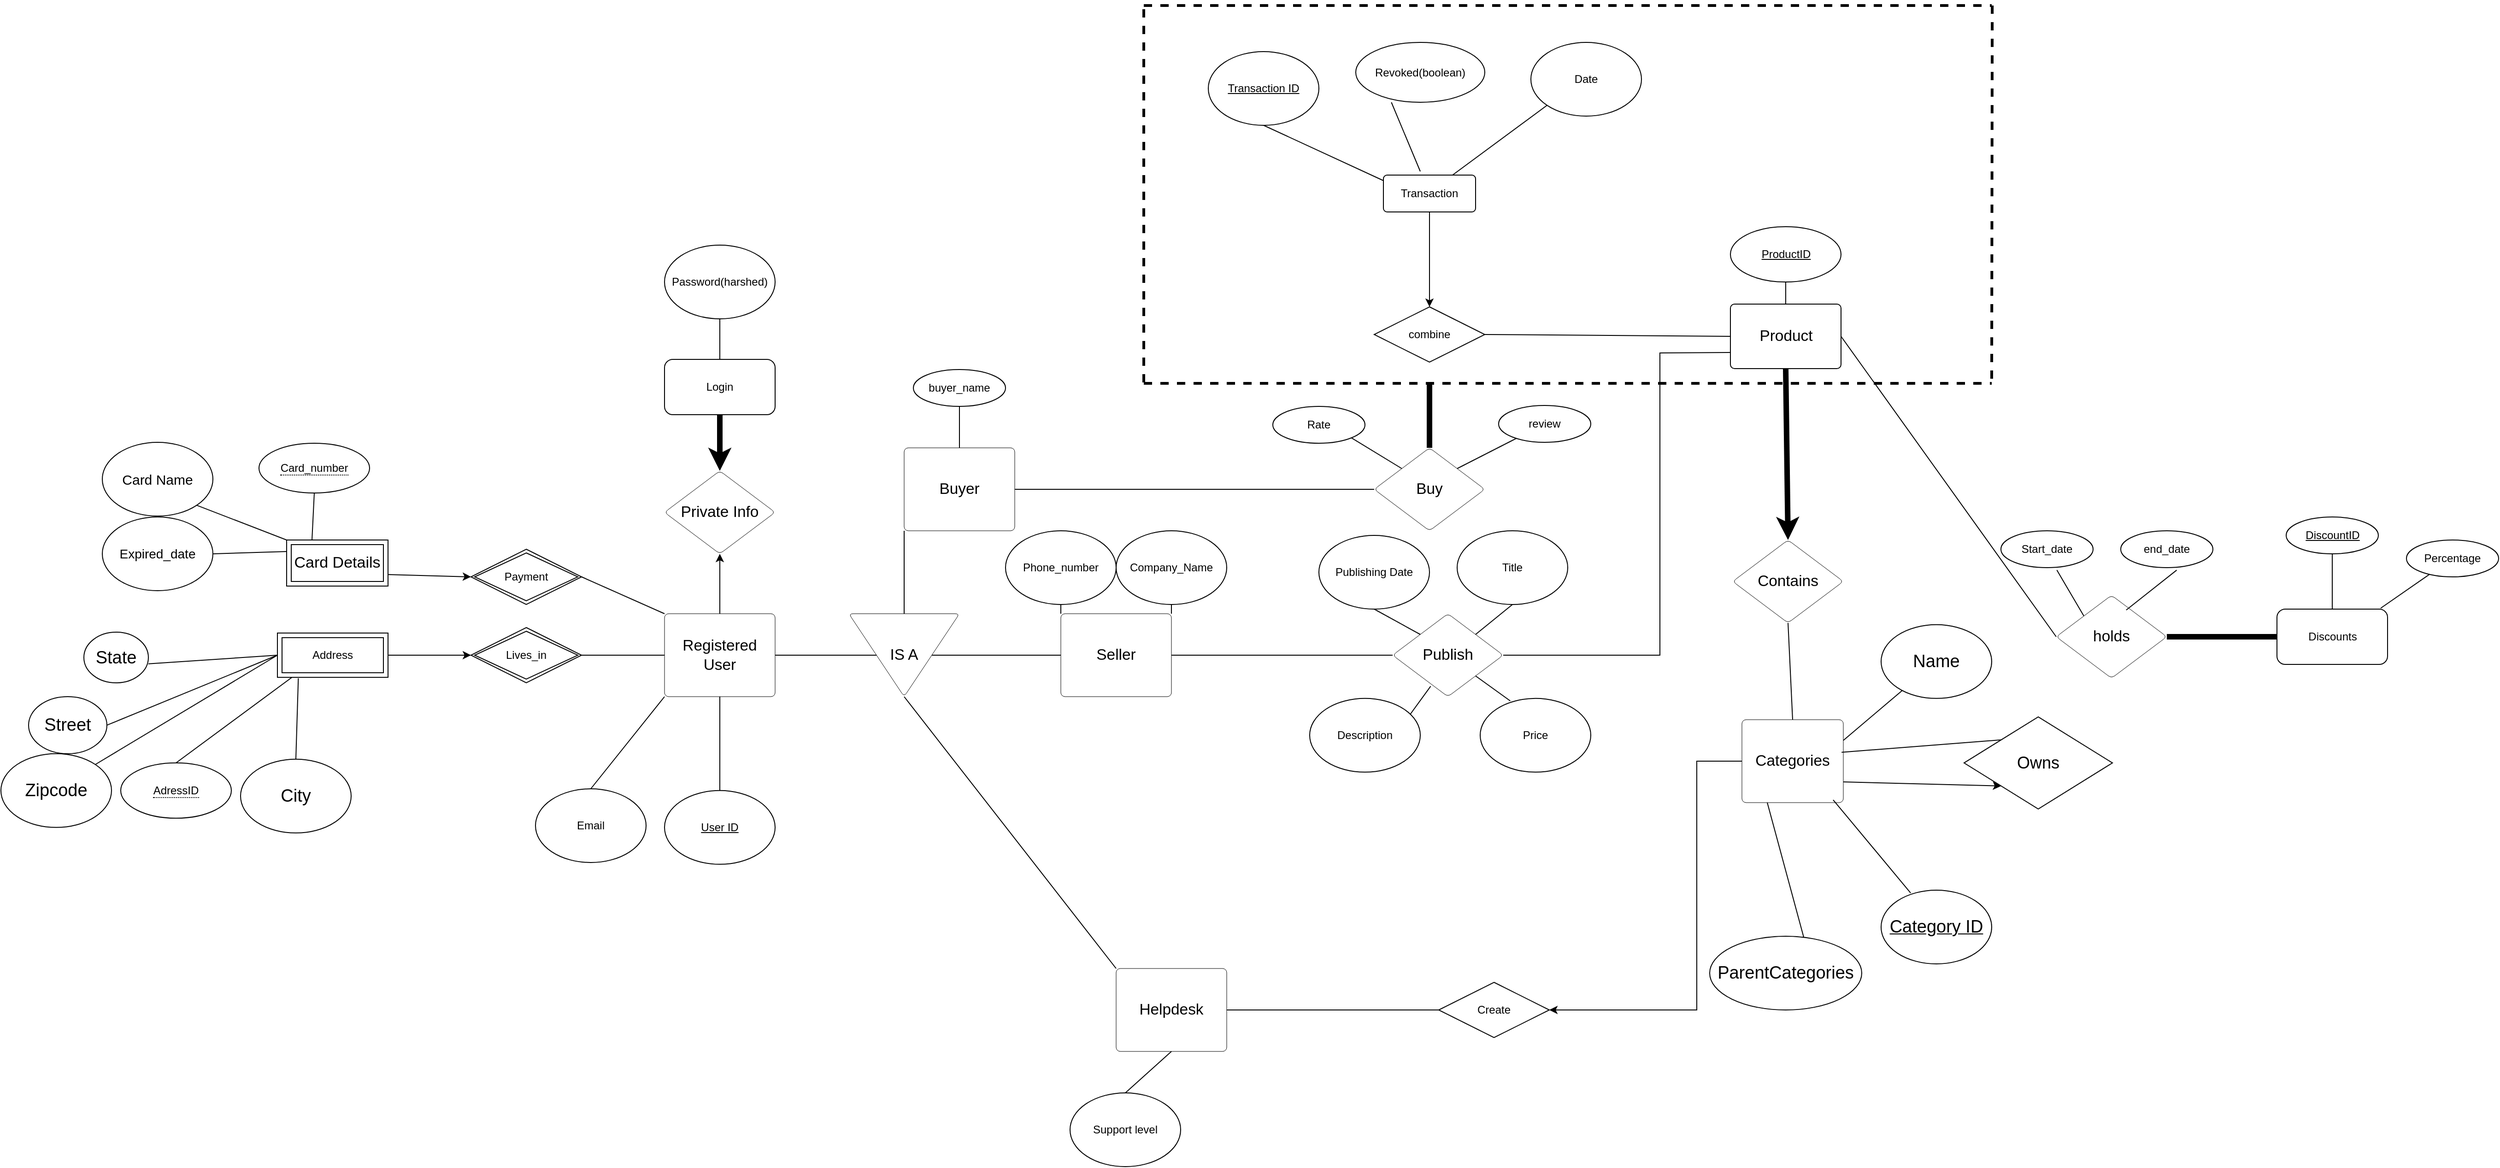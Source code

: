 <mxfile version="26.1.0">
  <diagram id="R2lEEEUBdFMjLlhIrx00" name="Page-1">
    <mxGraphModel dx="2560" dy="2135" grid="1" gridSize="10" guides="1" tooltips="1" connect="1" arrows="1" fold="1" page="1" pageScale="1" pageWidth="850" pageHeight="1100" math="0" shadow="0" extFonts="Permanent Marker^https://fonts.googleapis.com/css?family=Permanent+Marker">
      <root>
        <mxCell id="0" />
        <mxCell id="1" parent="0" />
        <mxCell id="E6jkqPbQKa4cJhccXn8V-61" value="Registered User" style="html=1;overflow=block;blockSpacing=1;whiteSpace=wrap;fontSize=16.7;spacing=9;rounded=1;absoluteArcSize=1;arcSize=9;strokeWidth=NaN;lucidId=gRqY9Qkse681;labelBackgroundColor=none;" parent="1" vertex="1">
          <mxGeometry x="320" y="270" width="120" height="90" as="geometry" />
        </mxCell>
        <mxCell id="E6jkqPbQKa4cJhccXn8V-63" value="Private Info" style="html=1;overflow=block;blockSpacing=1;whiteSpace=wrap;rhombus;fontSize=16.7;spacing=9;rounded=1;absoluteArcSize=1;arcSize=9;strokeWidth=NaN;lucidId=yRqYLSJQ5PU0;labelBackgroundColor=none;" parent="1" vertex="1">
          <mxGeometry x="320" y="115" width="120" height="90" as="geometry" />
        </mxCell>
        <mxCell id="E6jkqPbQKa4cJhccXn8V-87" value="IS A" style="html=1;overflow=block;blockSpacing=1;whiteSpace=wrap;triangle;direction=south;anchorPointDirection=0;fontSize=16.7;spacing=9;rounded=1;absoluteArcSize=1;arcSize=9;strokeWidth=NaN;lucidId=aYqYB_8z1lbE;labelBackgroundColor=none;" parent="1" vertex="1">
          <mxGeometry x="520" y="270" width="120" height="90" as="geometry" />
        </mxCell>
        <mxCell id="E6jkqPbQKa4cJhccXn8V-89" value="Helpdesk" style="html=1;overflow=block;blockSpacing=1;whiteSpace=wrap;fontSize=16.7;spacing=9;rounded=1;absoluteArcSize=1;arcSize=9;strokeWidth=NaN;lucidId=lYqY2L1.5rSc;labelBackgroundColor=none;" parent="1" vertex="1">
          <mxGeometry x="810" y="655" width="120" height="90" as="geometry" />
        </mxCell>
        <mxCell id="E6jkqPbQKa4cJhccXn8V-91" value="Seller" style="html=1;overflow=block;blockSpacing=1;whiteSpace=wrap;fontSize=16.7;spacing=9;rounded=1;absoluteArcSize=1;arcSize=9;strokeWidth=NaN;lucidId=nYqYoQrnCQ-k;labelBackgroundColor=none;" parent="1" vertex="1">
          <mxGeometry x="750" y="270" width="120" height="90" as="geometry" />
        </mxCell>
        <mxCell id="E6jkqPbQKa4cJhccXn8V-93" value="Buyer" style="html=1;overflow=block;blockSpacing=1;whiteSpace=wrap;fontSize=16.7;spacing=9;rounded=1;absoluteArcSize=1;arcSize=9;strokeWidth=NaN;lucidId=oYqY3jGOQ7Ny;labelBackgroundColor=none;" parent="1" vertex="1">
          <mxGeometry x="580" y="90" width="120" height="90" as="geometry" />
        </mxCell>
        <mxCell id="E6jkqPbQKa4cJhccXn8V-101" value="Buy" style="html=1;overflow=block;blockSpacing=1;whiteSpace=wrap;rhombus;fontSize=16.7;spacing=9;rounded=1;absoluteArcSize=1;arcSize=9;strokeWidth=NaN;lucidId=QZqYzLfZw0-F;labelBackgroundColor=none;" parent="1" vertex="1">
          <mxGeometry x="1090" y="90" width="120" height="90" as="geometry" />
        </mxCell>
        <mxCell id="E6jkqPbQKa4cJhccXn8V-107" value="Publish" style="html=1;overflow=block;blockSpacing=1;whiteSpace=wrap;rhombus;fontSize=16.7;spacing=9;rounded=1;absoluteArcSize=1;arcSize=9;strokeWidth=NaN;lucidId=A0qYmbD64PyA;labelBackgroundColor=none;" parent="1" vertex="1">
          <mxGeometry x="1110" y="270" width="120" height="90" as="geometry" />
        </mxCell>
        <mxCell id="E6jkqPbQKa4cJhccXn8V-109" value="Product" style="html=1;overflow=block;blockSpacing=1;whiteSpace=wrap;fontSize=16.7;spacing=9;rounded=1;absoluteArcSize=1;arcSize=9;strokeWidth=1;lucidId=Y0qYCAMnRt-L;labelBackgroundColor=none;perimeterSpacing=0;" parent="1" vertex="1">
          <mxGeometry x="1476.5" y="-66" width="120" height="70" as="geometry" />
        </mxCell>
        <mxCell id="E6jkqPbQKa4cJhccXn8V-113" value="Contains" style="html=1;overflow=block;blockSpacing=1;whiteSpace=wrap;rhombus;fontSize=16.7;spacing=9;rounded=1;absoluteArcSize=1;arcSize=9;strokeWidth=NaN;lucidId=c1qYdQpgnGai;labelBackgroundColor=none;" parent="1" vertex="1">
          <mxGeometry x="1479" y="190" width="120" height="90" as="geometry" />
        </mxCell>
        <mxCell id="E6jkqPbQKa4cJhccXn8V-116" value="Categories" style="html=1;overflow=block;blockSpacing=1;whiteSpace=wrap;fontSize=16.7;spacing=9;rounded=1;absoluteArcSize=1;arcSize=9;strokeWidth=NaN;lucidId=v1qYH23R-nWq;labelBackgroundColor=none;" parent="1" vertex="1">
          <mxGeometry x="1489" y="385" width="110" height="90" as="geometry" />
        </mxCell>
        <mxCell id="E6jkqPbQKa4cJhccXn8V-121" value="" style="endArrow=none;html=1;rounded=0;entryX=0;entryY=0.5;entryDx=0;entryDy=0;exitX=1;exitY=0.5;exitDx=0;exitDy=0;" parent="1" source="ufD24Q3Ym-mxzVTbUHHh-31" target="E6jkqPbQKa4cJhccXn8V-109" edge="1">
          <mxGeometry width="50" height="50" relative="1" as="geometry">
            <mxPoint x="1460" y="390" as="sourcePoint" />
            <mxPoint x="1510" y="340" as="targetPoint" />
          </mxGeometry>
        </mxCell>
        <mxCell id="E6jkqPbQKa4cJhccXn8V-122" value="Discounts" style="rounded=1;whiteSpace=wrap;html=1;strokeWidth=1;" parent="1" vertex="1">
          <mxGeometry x="2069.5" y="265" width="120" height="60" as="geometry" />
        </mxCell>
        <mxCell id="E6jkqPbQKa4cJhccXn8V-127" value="State" style="ellipse;whiteSpace=wrap;html=1;fontSize=19;" parent="1" vertex="1">
          <mxGeometry x="-310" y="290" width="70" height="55" as="geometry" />
        </mxCell>
        <mxCell id="E6jkqPbQKa4cJhccXn8V-129" value="Street" style="ellipse;whiteSpace=wrap;html=1;fontSize=19;" parent="1" vertex="1">
          <mxGeometry x="-370" y="360" width="85" height="61.91" as="geometry" />
        </mxCell>
        <mxCell id="E6jkqPbQKa4cJhccXn8V-130" value="Zipcode" style="ellipse;whiteSpace=wrap;html=1;fontSize=19;" parent="1" vertex="1">
          <mxGeometry x="-400" y="421.91" width="120" height="80" as="geometry" />
        </mxCell>
        <mxCell id="E6jkqPbQKa4cJhccXn8V-131" value="City" style="ellipse;whiteSpace=wrap;html=1;fontSize=19;" parent="1" vertex="1">
          <mxGeometry x="-140" y="427.91" width="120" height="80" as="geometry" />
        </mxCell>
        <mxCell id="E6jkqPbQKa4cJhccXn8V-138" value="" style="endArrow=none;html=1;rounded=0;entryX=0.5;entryY=1;entryDx=0;entryDy=0;exitX=0.5;exitY=1;exitDx=0;exitDy=0;" parent="1" source="E6jkqPbQKa4cJhccXn8V-202" target="E6jkqPbQKa4cJhccXn8V-61" edge="1">
          <mxGeometry width="50" height="50" relative="1" as="geometry">
            <mxPoint x="225" y="-105" as="sourcePoint" />
            <mxPoint x="230" y="-40" as="targetPoint" />
          </mxGeometry>
        </mxCell>
        <mxCell id="E6jkqPbQKa4cJhccXn8V-150" value="Name" style="ellipse;whiteSpace=wrap;html=1;fontSize=19;" parent="1" vertex="1">
          <mxGeometry x="1640" y="281.91" width="120" height="80" as="geometry" />
        </mxCell>
        <mxCell id="E6jkqPbQKa4cJhccXn8V-151" value="Category ID" style="ellipse;whiteSpace=wrap;html=1;fontSize=19;fontStyle=4" parent="1" vertex="1">
          <mxGeometry x="1640" y="570" width="120" height="80" as="geometry" />
        </mxCell>
        <mxCell id="E6jkqPbQKa4cJhccXn8V-153" value="" style="endArrow=none;html=1;rounded=0;exitX=1;exitY=0.25;exitDx=0;exitDy=0;" parent="1" source="E6jkqPbQKa4cJhccXn8V-116" target="E6jkqPbQKa4cJhccXn8V-150" edge="1">
          <mxGeometry width="50" height="50" relative="1" as="geometry">
            <mxPoint x="1719" y="340" as="sourcePoint" />
            <mxPoint x="1829" y="190" as="targetPoint" />
          </mxGeometry>
        </mxCell>
        <mxCell id="E6jkqPbQKa4cJhccXn8V-154" value="" style="endArrow=none;html=1;rounded=0;exitX=0.267;exitY=0.038;exitDx=0;exitDy=0;exitPerimeter=0;entryX=0.9;entryY=0.967;entryDx=0;entryDy=0;entryPerimeter=0;" parent="1" source="E6jkqPbQKa4cJhccXn8V-151" target="E6jkqPbQKa4cJhccXn8V-116" edge="1">
          <mxGeometry width="50" height="50" relative="1" as="geometry">
            <mxPoint x="1679" y="330" as="sourcePoint" />
            <mxPoint x="1579" y="510" as="targetPoint" />
          </mxGeometry>
        </mxCell>
        <mxCell id="E6jkqPbQKa4cJhccXn8V-159" value="" style="endArrow=none;html=1;rounded=0;entryX=0;entryY=0.5;entryDx=0;entryDy=0;exitX=1;exitY=0.625;exitDx=0;exitDy=0;exitPerimeter=0;" parent="1" source="E6jkqPbQKa4cJhccXn8V-127" target="MPdftPxLdbwKFS1tzOI9-7" edge="1">
          <mxGeometry width="50" height="50" relative="1" as="geometry">
            <mxPoint x="-419" y="331.91" as="sourcePoint" />
            <mxPoint x="-404" y="426.91" as="targetPoint" />
          </mxGeometry>
        </mxCell>
        <mxCell id="E6jkqPbQKa4cJhccXn8V-163" value="" style="endArrow=none;html=1;rounded=0;exitX=1;exitY=0.5;exitDx=0;exitDy=0;entryX=0;entryY=0.5;entryDx=0;entryDy=0;" parent="1" source="E6jkqPbQKa4cJhccXn8V-129" target="MPdftPxLdbwKFS1tzOI9-7" edge="1">
          <mxGeometry width="50" height="50" relative="1" as="geometry">
            <mxPoint x="-349" y="391.91" as="sourcePoint" />
            <mxPoint x="-404" y="426.91" as="targetPoint" />
          </mxGeometry>
        </mxCell>
        <mxCell id="E6jkqPbQKa4cJhccXn8V-164" value="" style="endArrow=none;html=1;rounded=0;exitX=1;exitY=0;exitDx=0;exitDy=0;entryX=0;entryY=0.5;entryDx=0;entryDy=0;" parent="1" source="E6jkqPbQKa4cJhccXn8V-130" target="MPdftPxLdbwKFS1tzOI9-7" edge="1">
          <mxGeometry width="50" height="50" relative="1" as="geometry">
            <mxPoint x="-349" y="391.91" as="sourcePoint" />
            <mxPoint x="-404" y="426.91" as="targetPoint" />
          </mxGeometry>
        </mxCell>
        <mxCell id="E6jkqPbQKa4cJhccXn8V-166" value="" style="endArrow=none;html=1;rounded=0;entryX=0.189;entryY=1.021;entryDx=0;entryDy=0;entryPerimeter=0;exitX=0.5;exitY=0;exitDx=0;exitDy=0;" parent="1" target="MPdftPxLdbwKFS1tzOI9-7" edge="1" source="E6jkqPbQKa4cJhccXn8V-131">
          <mxGeometry width="50" height="50" relative="1" as="geometry">
            <mxPoint x="-319" y="511.91" as="sourcePoint" />
            <mxPoint x="-374" y="471.91" as="targetPoint" />
          </mxGeometry>
        </mxCell>
        <mxCell id="E6jkqPbQKa4cJhccXn8V-167" value="" style="endArrow=classic;html=1;rounded=0;exitX=1;exitY=0.5;exitDx=0;exitDy=0;entryX=0;entryY=0.5;entryDx=0;entryDy=0;" parent="1" target="MPdftPxLdbwKFS1tzOI9-8" edge="1" source="MPdftPxLdbwKFS1tzOI9-7">
          <mxGeometry width="50" height="50" relative="1" as="geometry">
            <mxPoint x="-284" y="426.91" as="sourcePoint" />
            <mxPoint x="-80" y="370" as="targetPoint" />
          </mxGeometry>
        </mxCell>
        <mxCell id="E6jkqPbQKa4cJhccXn8V-172" value="" style="endArrow=none;html=1;rounded=0;exitX=1;exitY=0;exitDx=0;exitDy=0;entryX=0.5;entryY=1;entryDx=0;entryDy=0;" parent="1" source="E6jkqPbQKa4cJhccXn8V-91" target="MNYTpJaUItNLmbcA-Nkp-13" edge="1">
          <mxGeometry width="50" height="50" relative="1" as="geometry">
            <mxPoint x="900" y="380" as="sourcePoint" />
            <mxPoint x="860" y="320" as="targetPoint" />
          </mxGeometry>
        </mxCell>
        <mxCell id="E6jkqPbQKa4cJhccXn8V-176" value="" style="endArrow=none;html=1;rounded=0;exitX=1;exitY=0.5;exitDx=0;exitDy=0;" parent="1" source="E6jkqPbQKa4cJhccXn8V-93" target="E6jkqPbQKa4cJhccXn8V-101" edge="1">
          <mxGeometry width="50" height="50" relative="1" as="geometry">
            <mxPoint x="860" as="sourcePoint" />
            <mxPoint x="1070" y="210" as="targetPoint" />
          </mxGeometry>
        </mxCell>
        <mxCell id="E6jkqPbQKa4cJhccXn8V-180" value="" style="endArrow=none;html=1;rounded=0;entryX=0;entryY=1;entryDx=0;entryDy=0;exitX=0.75;exitY=0;exitDx=0;exitDy=0;" parent="1" source="ufD24Q3Ym-mxzVTbUHHh-29" target="E6jkqPbQKa4cJhccXn8V-181" edge="1">
          <mxGeometry width="50" height="50" relative="1" as="geometry">
            <mxPoint x="1280" y="-230" as="sourcePoint" />
            <mxPoint x="1250" y="-250" as="targetPoint" />
          </mxGeometry>
        </mxCell>
        <mxCell id="E6jkqPbQKa4cJhccXn8V-181" value="Date" style="ellipse;whiteSpace=wrap;html=1;" parent="1" vertex="1">
          <mxGeometry x="1260" y="-350" width="120" height="80" as="geometry" />
        </mxCell>
        <mxCell id="E6jkqPbQKa4cJhccXn8V-182" value="&lt;u&gt;Transaction ID&lt;/u&gt;" style="ellipse;whiteSpace=wrap;html=1;" parent="1" vertex="1">
          <mxGeometry x="910" y="-340" width="120" height="80" as="geometry" />
        </mxCell>
        <mxCell id="E6jkqPbQKa4cJhccXn8V-183" value="" style="endArrow=none;html=1;rounded=0;entryX=0;entryY=0.15;entryDx=0;entryDy=0;exitX=0.5;exitY=1;exitDx=0;exitDy=0;entryPerimeter=0;" parent="1" source="E6jkqPbQKa4cJhccXn8V-182" target="ufD24Q3Ym-mxzVTbUHHh-29" edge="1">
          <mxGeometry width="50" height="50" relative="1" as="geometry">
            <mxPoint x="1060" y="-190" as="sourcePoint" />
            <mxPoint x="1110" y="-240" as="targetPoint" />
          </mxGeometry>
        </mxCell>
        <mxCell id="E6jkqPbQKa4cJhccXn8V-189" value="Publishing Date" style="ellipse;whiteSpace=wrap;html=1;" parent="1" vertex="1">
          <mxGeometry x="1030" y="185" width="120" height="80" as="geometry" />
        </mxCell>
        <mxCell id="E6jkqPbQKa4cJhccXn8V-190" value="" style="endArrow=none;html=1;rounded=0;entryX=0;entryY=0;entryDx=0;entryDy=0;exitX=0.5;exitY=1;exitDx=0;exitDy=0;" parent="1" source="E6jkqPbQKa4cJhccXn8V-189" target="E6jkqPbQKa4cJhccXn8V-107" edge="1">
          <mxGeometry width="50" height="50" relative="1" as="geometry">
            <mxPoint x="1210" y="760" as="sourcePoint" />
            <mxPoint x="1260" y="710" as="targetPoint" />
          </mxGeometry>
        </mxCell>
        <mxCell id="E6jkqPbQKa4cJhccXn8V-191" value="Support level" style="ellipse;whiteSpace=wrap;html=1;" parent="1" vertex="1">
          <mxGeometry x="760" y="790" width="120" height="80" as="geometry" />
        </mxCell>
        <mxCell id="E6jkqPbQKa4cJhccXn8V-192" value="" style="endArrow=none;html=1;rounded=0;exitX=0.5;exitY=0;exitDx=0;exitDy=0;entryX=0.5;entryY=1;entryDx=0;entryDy=0;" parent="1" source="E6jkqPbQKa4cJhccXn8V-191" target="E6jkqPbQKa4cJhccXn8V-89" edge="1">
          <mxGeometry width="50" height="50" relative="1" as="geometry">
            <mxPoint x="660" y="830" as="sourcePoint" />
            <mxPoint x="710" y="780" as="targetPoint" />
          </mxGeometry>
        </mxCell>
        <mxCell id="E6jkqPbQKa4cJhccXn8V-199" value="Password(harshed)" style="ellipse;whiteSpace=wrap;html=1;" parent="1" vertex="1">
          <mxGeometry x="320" y="-130" width="120" height="80" as="geometry" />
        </mxCell>
        <mxCell id="E6jkqPbQKa4cJhccXn8V-202" value="User ID" style="ellipse;whiteSpace=wrap;html=1;fontStyle=4" parent="1" vertex="1">
          <mxGeometry x="320" y="461.91" width="120" height="80" as="geometry" />
        </mxCell>
        <mxCell id="E6jkqPbQKa4cJhccXn8V-211" value="Card Name" style="ellipse;whiteSpace=wrap;html=1;fontSize=15;" parent="1" vertex="1">
          <mxGeometry x="-290" y="84" width="120" height="80" as="geometry" />
        </mxCell>
        <mxCell id="TwQsWTmfTukqnIESNivL-15" value="Email" style="ellipse;whiteSpace=wrap;html=1;" parent="1" vertex="1">
          <mxGeometry x="180" y="460" width="120" height="80" as="geometry" />
        </mxCell>
        <mxCell id="E6jkqPbQKa4cJhccXn8V-213" value="Expired_date" style="ellipse;whiteSpace=wrap;html=1;fontSize=14;" parent="1" vertex="1">
          <mxGeometry x="-290" y="165" width="120" height="80" as="geometry" />
        </mxCell>
        <mxCell id="E6jkqPbQKa4cJhccXn8V-214" value="" style="endArrow=none;html=1;rounded=0;entryX=0;entryY=0.25;entryDx=0;entryDy=0;exitX=1;exitY=0.5;exitDx=0;exitDy=0;" parent="1" source="E6jkqPbQKa4cJhccXn8V-213" target="MPdftPxLdbwKFS1tzOI9-9" edge="1">
          <mxGeometry width="50" height="50" relative="1" as="geometry">
            <mxPoint x="-440" y="-6" as="sourcePoint" />
            <mxPoint x="-360" y="44" as="targetPoint" />
          </mxGeometry>
        </mxCell>
        <mxCell id="E6jkqPbQKa4cJhccXn8V-215" value="" style="endArrow=none;html=1;rounded=0;exitX=1;exitY=1;exitDx=0;exitDy=0;entryX=0;entryY=0;entryDx=0;entryDy=0;" parent="1" source="E6jkqPbQKa4cJhccXn8V-211" edge="1" target="MPdftPxLdbwKFS1tzOI9-9">
          <mxGeometry width="50" height="50" relative="1" as="geometry">
            <mxPoint x="-490" y="-96" as="sourcePoint" />
            <mxPoint x="-350" y="30" as="targetPoint" />
          </mxGeometry>
        </mxCell>
        <mxCell id="E6jkqPbQKa4cJhccXn8V-216" value="" style="endArrow=none;html=1;rounded=0;entryX=0.5;entryY=1;entryDx=0;entryDy=0;exitX=0.25;exitY=0;exitDx=0;exitDy=0;" parent="1" target="MPdftPxLdbwKFS1tzOI9-17" edge="1" source="MPdftPxLdbwKFS1tzOI9-9">
          <mxGeometry width="50" height="50" relative="1" as="geometry">
            <mxPoint x="-300" y="30" as="sourcePoint" />
            <mxPoint x="-330" y="-56" as="targetPoint" />
          </mxGeometry>
        </mxCell>
        <mxCell id="E6jkqPbQKa4cJhccXn8V-218" value="" style="endArrow=classic;html=1;rounded=0;exitX=1;exitY=0.75;exitDx=0;exitDy=0;entryX=0;entryY=0.5;entryDx=0;entryDy=0;" parent="1" target="MPdftPxLdbwKFS1tzOI9-10" edge="1" source="MPdftPxLdbwKFS1tzOI9-9">
          <mxGeometry width="50" height="50" relative="1" as="geometry">
            <mxPoint x="-240" y="74" as="sourcePoint" />
            <mxPoint x="-100" y="155" as="targetPoint" />
          </mxGeometry>
        </mxCell>
        <mxCell id="E6jkqPbQKa4cJhccXn8V-220" value="" style="endArrow=none;html=1;rounded=0;entryX=0;entryY=1;entryDx=0;entryDy=0;exitX=0.5;exitY=0;exitDx=0;exitDy=0;" parent="1" source="TwQsWTmfTukqnIESNivL-15" target="E6jkqPbQKa4cJhccXn8V-61" edge="1">
          <mxGeometry width="50" height="50" relative="1" as="geometry">
            <mxPoint x="110" y="430" as="sourcePoint" />
            <mxPoint x="160" y="380" as="targetPoint" />
          </mxGeometry>
        </mxCell>
        <mxCell id="MPdftPxLdbwKFS1tzOI9-2" value="" style="endArrow=none;html=1;rounded=0;entryX=0;entryY=0;entryDx=0;entryDy=0;exitX=1;exitY=0.5;exitDx=0;exitDy=0;" parent="1" source="MPdftPxLdbwKFS1tzOI9-10" target="E6jkqPbQKa4cJhccXn8V-61" edge="1">
          <mxGeometry width="50" height="50" relative="1" as="geometry">
            <mxPoint x="12.808" y="175.394" as="sourcePoint" />
            <mxPoint x="30" y="234" as="targetPoint" />
          </mxGeometry>
        </mxCell>
        <mxCell id="MPdftPxLdbwKFS1tzOI9-3" value="" style="endArrow=none;html=1;rounded=0;exitX=1;exitY=0.5;exitDx=0;exitDy=0;entryX=0;entryY=0.5;entryDx=0;entryDy=0;" parent="1" source="MPdftPxLdbwKFS1tzOI9-8" edge="1" target="E6jkqPbQKa4cJhccXn8V-61">
          <mxGeometry width="50" height="50" relative="1" as="geometry">
            <mxPoint x="40" y="370" as="sourcePoint" />
            <mxPoint x="160" y="320" as="targetPoint" />
          </mxGeometry>
        </mxCell>
        <mxCell id="MPdftPxLdbwKFS1tzOI9-5" value="" style="endArrow=none;html=1;rounded=0;entryX=0.15;entryY=0.965;entryDx=0;entryDy=0;entryPerimeter=0;exitX=0.5;exitY=0;exitDx=0;exitDy=0;" parent="1" target="MPdftPxLdbwKFS1tzOI9-7" edge="1" source="MPdftPxLdbwKFS1tzOI9-6">
          <mxGeometry width="50" height="50" relative="1" as="geometry">
            <mxPoint x="-407.936" y="620.006" as="sourcePoint" />
            <mxPoint x="-404" y="471.91" as="targetPoint" />
          </mxGeometry>
        </mxCell>
        <mxCell id="MPdftPxLdbwKFS1tzOI9-6" value="&lt;span style=&quot;border-bottom: 1px dotted&quot;&gt;AdressID&lt;/span&gt;" style="ellipse;whiteSpace=wrap;html=1;align=center;" parent="1" vertex="1">
          <mxGeometry x="-270" y="431.91" width="120" height="60" as="geometry" />
        </mxCell>
        <mxCell id="MPdftPxLdbwKFS1tzOI9-7" value="Address" style="shape=ext;margin=3;double=1;whiteSpace=wrap;html=1;align=center;" parent="1" vertex="1">
          <mxGeometry x="-100" y="290.96" width="120" height="48.09" as="geometry" />
        </mxCell>
        <mxCell id="MPdftPxLdbwKFS1tzOI9-8" value="Lives_in" style="shape=rhombus;double=1;perimeter=rhombusPerimeter;whiteSpace=wrap;html=1;align=center;" parent="1" vertex="1">
          <mxGeometry x="110" y="285" width="120" height="60" as="geometry" />
        </mxCell>
        <mxCell id="MPdftPxLdbwKFS1tzOI9-9" value="&lt;span style=&quot;font-size: 17px;&quot;&gt;Card Details&lt;/span&gt;" style="shape=ext;margin=3;double=1;whiteSpace=wrap;html=1;align=center;" parent="1" vertex="1">
          <mxGeometry x="-90" y="190" width="110" height="50" as="geometry" />
        </mxCell>
        <mxCell id="MPdftPxLdbwKFS1tzOI9-10" value="Payment" style="shape=rhombus;double=1;perimeter=rhombusPerimeter;whiteSpace=wrap;html=1;align=center;" parent="1" vertex="1">
          <mxGeometry x="110" y="200.0" width="120" height="60" as="geometry" />
        </mxCell>
        <mxCell id="MPdftPxLdbwKFS1tzOI9-12" value="" style="endArrow=classic;html=1;rounded=0;exitX=0.5;exitY=0;exitDx=0;exitDy=0;entryX=0.5;entryY=1;entryDx=0;entryDy=0;" parent="1" source="E6jkqPbQKa4cJhccXn8V-61" target="E6jkqPbQKa4cJhccXn8V-63" edge="1">
          <mxGeometry width="50" height="50" relative="1" as="geometry">
            <mxPoint x="-80" y="16" as="sourcePoint" />
            <mxPoint x="70" y="102" as="targetPoint" />
          </mxGeometry>
        </mxCell>
        <mxCell id="MPdftPxLdbwKFS1tzOI9-16" value="" style="endArrow=none;html=1;rounded=0;exitX=0.5;exitY=1;exitDx=0;exitDy=0;entryX=0.5;entryY=0;entryDx=0;entryDy=0;" parent="1" source="E6jkqPbQKa4cJhccXn8V-199" target="MPdftPxLdbwKFS1tzOI9-22" edge="1">
          <mxGeometry width="50" height="50" relative="1" as="geometry">
            <mxPoint x="220" y="-130" as="sourcePoint" />
            <mxPoint x="330" y="-170" as="targetPoint" />
          </mxGeometry>
        </mxCell>
        <mxCell id="MPdftPxLdbwKFS1tzOI9-17" value="&lt;span style=&quot;border-bottom: 1px dotted&quot;&gt;Card_number&lt;/span&gt;" style="ellipse;whiteSpace=wrap;html=1;align=center;" parent="1" vertex="1">
          <mxGeometry x="-120" y="85" width="120" height="54" as="geometry" />
        </mxCell>
        <mxCell id="MPdftPxLdbwKFS1tzOI9-19" value="" style="endArrow=none;html=1;rounded=0;exitX=0;exitY=1;exitDx=0;exitDy=0;" parent="1" source="E6jkqPbQKa4cJhccXn8V-93" target="E6jkqPbQKa4cJhccXn8V-87" edge="1">
          <mxGeometry width="50" height="50" relative="1" as="geometry">
            <mxPoint x="490" y="160" as="sourcePoint" />
            <mxPoint x="625" y="270" as="targetPoint" />
          </mxGeometry>
        </mxCell>
        <mxCell id="MPdftPxLdbwKFS1tzOI9-20" value="" style="endArrow=none;html=1;rounded=0;entryX=1;entryY=0.5;entryDx=0;entryDy=0;exitX=0;exitY=0.5;exitDx=0;exitDy=0;" parent="1" source="E6jkqPbQKa4cJhccXn8V-87" target="E6jkqPbQKa4cJhccXn8V-61" edge="1">
          <mxGeometry width="50" height="50" relative="1" as="geometry">
            <mxPoint x="740" y="55" as="sourcePoint" />
            <mxPoint x="632" y="280" as="targetPoint" />
          </mxGeometry>
        </mxCell>
        <mxCell id="MPdftPxLdbwKFS1tzOI9-21" value="" style="endArrow=classic;html=1;rounded=0;exitX=0.5;exitY=1;exitDx=0;exitDy=0;entryX=0.5;entryY=0;entryDx=0;entryDy=0;strokeWidth=6;" parent="1" source="MPdftPxLdbwKFS1tzOI9-22" target="E6jkqPbQKa4cJhccXn8V-63" edge="1">
          <mxGeometry width="50" height="50" relative="1" as="geometry">
            <mxPoint x="225" y="20" as="sourcePoint" />
            <mxPoint x="110" y="58.29" as="targetPoint" />
          </mxGeometry>
        </mxCell>
        <mxCell id="MPdftPxLdbwKFS1tzOI9-22" value="Login" style="rounded=1;whiteSpace=wrap;html=1;strokeWidth=1;" parent="1" vertex="1">
          <mxGeometry x="320" y="-6" width="120" height="60" as="geometry" />
        </mxCell>
        <mxCell id="4OIaP5_Yyk66qHDC9Q8W-1" value="" style="endArrow=none;html=1;rounded=0;exitX=0;exitY=0;exitDx=0;exitDy=0;entryX=0.5;entryY=1;entryDx=0;entryDy=0;" parent="1" source="E6jkqPbQKa4cJhccXn8V-89" target="E6jkqPbQKa4cJhccXn8V-87" edge="1">
          <mxGeometry width="50" height="50" relative="1" as="geometry">
            <mxPoint x="595" y="880" as="sourcePoint" />
            <mxPoint x="550" y="580" as="targetPoint" />
          </mxGeometry>
        </mxCell>
        <mxCell id="4OIaP5_Yyk66qHDC9Q8W-2" value="" style="endArrow=none;html=1;rounded=0;exitX=0;exitY=0.5;exitDx=0;exitDy=0;entryX=1;entryY=0.5;entryDx=0;entryDy=0;" parent="1" source="E6jkqPbQKa4cJhccXn8V-91" target="E6jkqPbQKa4cJhccXn8V-87" edge="1">
          <mxGeometry width="50" height="50" relative="1" as="geometry">
            <mxPoint x="780" y="480.95" as="sourcePoint" />
            <mxPoint x="610" y="370.95" as="targetPoint" />
          </mxGeometry>
        </mxCell>
        <mxCell id="4OIaP5_Yyk66qHDC9Q8W-4" value="&lt;font style=&quot;font-size: 18px;&quot;&gt;Owns&lt;/font&gt;" style="shape=rhombus;perimeter=rhombusPerimeter;whiteSpace=wrap;html=1;align=center;" parent="1" vertex="1">
          <mxGeometry x="1730" y="381.91" width="161" height="100" as="geometry" />
        </mxCell>
        <mxCell id="4OIaP5_Yyk66qHDC9Q8W-5" value="" style="endArrow=none;html=1;rounded=0;entryX=0.25;entryY=1;entryDx=0;entryDy=0;exitX=0.624;exitY=0.056;exitDx=0;exitDy=0;exitPerimeter=0;" parent="1" source="4OIaP5_Yyk66qHDC9Q8W-6" target="E6jkqPbQKa4cJhccXn8V-116" edge="1">
          <mxGeometry width="50" height="50" relative="1" as="geometry">
            <mxPoint x="1460" y="580" as="sourcePoint" />
            <mxPoint x="1534" y="490" as="targetPoint" />
          </mxGeometry>
        </mxCell>
        <mxCell id="4OIaP5_Yyk66qHDC9Q8W-6" value="ParentCategories" style="ellipse;whiteSpace=wrap;html=1;fontSize=19;" parent="1" vertex="1">
          <mxGeometry x="1454" y="620" width="165" height="80" as="geometry" />
        </mxCell>
        <mxCell id="4OIaP5_Yyk66qHDC9Q8W-7" value="" style="endArrow=classic;html=1;rounded=0;entryX=0;entryY=1;entryDx=0;entryDy=0;exitX=1;exitY=0.75;exitDx=0;exitDy=0;" parent="1" source="E6jkqPbQKa4cJhccXn8V-116" target="4OIaP5_Yyk66qHDC9Q8W-4" edge="1">
          <mxGeometry width="50" height="50" relative="1" as="geometry">
            <mxPoint x="1619" y="470" as="sourcePoint" />
            <mxPoint x="1823" y="410" as="targetPoint" />
          </mxGeometry>
        </mxCell>
        <mxCell id="4OIaP5_Yyk66qHDC9Q8W-8" value="" style="endArrow=none;html=1;rounded=0;entryX=0;entryY=0;entryDx=0;entryDy=0;exitX=0.983;exitY=0.393;exitDx=0;exitDy=0;exitPerimeter=0;" parent="1" source="E6jkqPbQKa4cJhccXn8V-116" target="4OIaP5_Yyk66qHDC9Q8W-4" edge="1">
          <mxGeometry width="50" height="50" relative="1" as="geometry">
            <mxPoint x="1669" y="452" as="sourcePoint" />
            <mxPoint x="1719" y="360" as="targetPoint" />
          </mxGeometry>
        </mxCell>
        <mxCell id="4OIaP5_Yyk66qHDC9Q8W-9" value="" style="endArrow=none;html=1;rounded=0;exitX=0.5;exitY=0;exitDx=0;exitDy=0;" parent="1" source="E6jkqPbQKa4cJhccXn8V-109" target="4OIaP5_Yyk66qHDC9Q8W-10" edge="1">
          <mxGeometry width="50" height="50" relative="1" as="geometry">
            <mxPoint x="1560" y="250" as="sourcePoint" />
            <mxPoint x="1580" y="230" as="targetPoint" />
          </mxGeometry>
        </mxCell>
        <mxCell id="4OIaP5_Yyk66qHDC9Q8W-10" value="ProductID" style="ellipse;whiteSpace=wrap;html=1;align=center;fontStyle=4;" parent="1" vertex="1">
          <mxGeometry x="1476.5" y="-150" width="120" height="60" as="geometry" />
        </mxCell>
        <mxCell id="4OIaP5_Yyk66qHDC9Q8W-11" value="" style="endArrow=none;html=1;rounded=0;entryX=0;entryY=0.75;entryDx=0;entryDy=0;exitX=1;exitY=0.5;exitDx=0;exitDy=0;" parent="1" source="E6jkqPbQKa4cJhccXn8V-107" target="E6jkqPbQKa4cJhccXn8V-109" edge="1">
          <mxGeometry width="50" height="50" relative="1" as="geometry">
            <mxPoint x="1290" y="720" as="sourcePoint" />
            <mxPoint x="1390" y="650" as="targetPoint" />
            <Array as="points">
              <mxPoint x="1400" y="315" />
              <mxPoint x="1400" y="250" />
              <mxPoint x="1400" y="-13" />
            </Array>
          </mxGeometry>
        </mxCell>
        <mxCell id="MNYTpJaUItNLmbcA-Nkp-1" value="Revoked(boolean)" style="ellipse;whiteSpace=wrap;html=1;align=center;" parent="1" vertex="1">
          <mxGeometry x="1070" y="-350" width="140" height="65" as="geometry" />
        </mxCell>
        <mxCell id="MNYTpJaUItNLmbcA-Nkp-2" value="" style="endArrow=none;html=1;rounded=0;exitX=0.276;exitY=1;exitDx=0;exitDy=0;exitPerimeter=0;" parent="1" source="MNYTpJaUItNLmbcA-Nkp-1" edge="1">
          <mxGeometry width="50" height="50" relative="1" as="geometry">
            <mxPoint x="1186" y="-289.5" as="sourcePoint" />
            <mxPoint x="1140" y="-210" as="targetPoint" />
          </mxGeometry>
        </mxCell>
        <mxCell id="MNYTpJaUItNLmbcA-Nkp-4" value="" style="endArrow=none;html=1;rounded=0;entryX=0;entryY=0.5;entryDx=0;entryDy=0;exitX=1;exitY=0.5;exitDx=0;exitDy=0;" parent="1" source="E6jkqPbQKa4cJhccXn8V-91" target="E6jkqPbQKa4cJhccXn8V-107" edge="1">
          <mxGeometry width="50" height="50" relative="1" as="geometry">
            <mxPoint x="960" y="570" as="sourcePoint" />
            <mxPoint x="1220" y="570" as="targetPoint" />
          </mxGeometry>
        </mxCell>
        <mxCell id="MNYTpJaUItNLmbcA-Nkp-5" value="" style="endArrow=none;html=1;rounded=0;" parent="1" source="E6jkqPbQKa4cJhccXn8V-89" target="MNYTpJaUItNLmbcA-Nkp-6" edge="1">
          <mxGeometry width="50" height="50" relative="1" as="geometry">
            <mxPoint x="970" y="680" as="sourcePoint" />
            <mxPoint x="1060" y="650" as="targetPoint" />
          </mxGeometry>
        </mxCell>
        <mxCell id="MNYTpJaUItNLmbcA-Nkp-6" value="Create" style="shape=rhombus;perimeter=rhombusPerimeter;whiteSpace=wrap;html=1;align=center;" parent="1" vertex="1">
          <mxGeometry x="1160" y="670" width="120" height="60" as="geometry" />
        </mxCell>
        <mxCell id="MNYTpJaUItNLmbcA-Nkp-8" value="" style="endArrow=classic;html=1;rounded=0;entryX=1;entryY=0.5;entryDx=0;entryDy=0;exitX=0;exitY=0.5;exitDx=0;exitDy=0;" parent="1" source="E6jkqPbQKa4cJhccXn8V-116" target="MNYTpJaUItNLmbcA-Nkp-6" edge="1">
          <mxGeometry width="50" height="50" relative="1" as="geometry">
            <mxPoint x="1660" y="680" as="sourcePoint" />
            <mxPoint x="1820" y="685" as="targetPoint" />
            <Array as="points">
              <mxPoint x="1440" y="430" />
              <mxPoint x="1440" y="700" />
            </Array>
          </mxGeometry>
        </mxCell>
        <mxCell id="MNYTpJaUItNLmbcA-Nkp-11" value="" style="endArrow=none;html=1;rounded=0;entryX=0.5;entryY=1;entryDx=0;entryDy=0;exitX=0.5;exitY=0;exitDx=0;exitDy=0;" parent="1" source="E6jkqPbQKa4cJhccXn8V-116" target="E6jkqPbQKa4cJhccXn8V-113" edge="1">
          <mxGeometry width="50" height="50" relative="1" as="geometry">
            <mxPoint x="1273" y="219" as="sourcePoint" />
            <mxPoint x="1509" y="118" as="targetPoint" />
          </mxGeometry>
        </mxCell>
        <mxCell id="MNYTpJaUItNLmbcA-Nkp-13" value="Company_Name" style="ellipse;whiteSpace=wrap;html=1;" parent="1" vertex="1">
          <mxGeometry x="810" y="180" width="120" height="80" as="geometry" />
        </mxCell>
        <mxCell id="ufD24Q3Ym-mxzVTbUHHh-1" value="Title" style="ellipse;whiteSpace=wrap;html=1;" parent="1" vertex="1">
          <mxGeometry x="1180" y="180" width="120" height="80" as="geometry" />
        </mxCell>
        <mxCell id="ufD24Q3Ym-mxzVTbUHHh-2" value="" style="endArrow=none;html=1;rounded=0;entryX=1;entryY=0;entryDx=0;entryDy=0;exitX=0.5;exitY=1;exitDx=0;exitDy=0;" parent="1" source="ufD24Q3Ym-mxzVTbUHHh-1" target="E6jkqPbQKa4cJhccXn8V-107" edge="1">
          <mxGeometry width="50" height="50" relative="1" as="geometry">
            <mxPoint x="1370" y="750" as="sourcePoint" />
            <mxPoint x="1370" y="383" as="targetPoint" />
          </mxGeometry>
        </mxCell>
        <mxCell id="ufD24Q3Ym-mxzVTbUHHh-3" value="Description" style="ellipse;whiteSpace=wrap;html=1;" parent="1" vertex="1">
          <mxGeometry x="1020" y="361.91" width="120" height="80" as="geometry" />
        </mxCell>
        <mxCell id="ufD24Q3Ym-mxzVTbUHHh-4" value="" style="endArrow=none;html=1;rounded=0;entryX=0.344;entryY=0.874;entryDx=0;entryDy=0;exitX=0.911;exitY=0.212;exitDx=0;exitDy=0;entryPerimeter=0;exitPerimeter=0;" parent="1" source="ufD24Q3Ym-mxzVTbUHHh-3" target="E6jkqPbQKa4cJhccXn8V-107" edge="1">
          <mxGeometry width="50" height="50" relative="1" as="geometry">
            <mxPoint x="1150" y="987" as="sourcePoint" />
            <mxPoint x="1150" y="620" as="targetPoint" />
          </mxGeometry>
        </mxCell>
        <mxCell id="ufD24Q3Ym-mxzVTbUHHh-5" value="Price" style="ellipse;whiteSpace=wrap;html=1;" parent="1" vertex="1">
          <mxGeometry x="1205" y="361.91" width="120" height="80" as="geometry" />
        </mxCell>
        <mxCell id="ufD24Q3Ym-mxzVTbUHHh-8" value="" style="endArrow=none;html=1;rounded=0;entryX=1;entryY=1;entryDx=0;entryDy=0;exitX=0.272;exitY=0.034;exitDx=0;exitDy=0;exitPerimeter=0;" parent="1" source="ufD24Q3Ym-mxzVTbUHHh-5" target="E6jkqPbQKa4cJhccXn8V-107" edge="1">
          <mxGeometry width="50" height="50" relative="1" as="geometry">
            <mxPoint x="1430" y="400" as="sourcePoint" />
            <mxPoint x="1380" y="473" as="targetPoint" />
          </mxGeometry>
        </mxCell>
        <mxCell id="ufD24Q3Ym-mxzVTbUHHh-9" value="" style="endArrow=classic;html=1;rounded=0;exitX=0.5;exitY=1;exitDx=0;exitDy=0;entryX=0.5;entryY=0;entryDx=0;entryDy=0;strokeWidth=6;" parent="1" source="E6jkqPbQKa4cJhccXn8V-109" target="E6jkqPbQKa4cJhccXn8V-113" edge="1">
          <mxGeometry width="50" height="50" relative="1" as="geometry">
            <mxPoint x="1730" y="400" as="sourcePoint" />
            <mxPoint x="1600" y="400" as="targetPoint" />
          </mxGeometry>
        </mxCell>
        <mxCell id="ufD24Q3Ym-mxzVTbUHHh-10" value="holds" style="html=1;overflow=block;blockSpacing=1;whiteSpace=wrap;rhombus;fontSize=16.7;spacing=9;rounded=1;absoluteArcSize=1;arcSize=9;strokeWidth=NaN;lucidId=c1qYdQpgnGai;labelBackgroundColor=none;" parent="1" vertex="1">
          <mxGeometry x="1830" y="250" width="120" height="90" as="geometry" />
        </mxCell>
        <mxCell id="ufD24Q3Ym-mxzVTbUHHh-11" value="" style="endArrow=none;html=1;rounded=0;entryX=0;entryY=0.5;entryDx=0;entryDy=0;exitX=1;exitY=0.5;exitDx=0;exitDy=0;" parent="1" source="E6jkqPbQKa4cJhccXn8V-109" target="ufD24Q3Ym-mxzVTbUHHh-10" edge="1">
          <mxGeometry width="50" height="50" relative="1" as="geometry">
            <mxPoint x="1635" y="245" as="sourcePoint" />
            <mxPoint x="1965" y="370" as="targetPoint" />
          </mxGeometry>
        </mxCell>
        <mxCell id="ufD24Q3Ym-mxzVTbUHHh-12" value="" style="endArrow=none;html=1;rounded=0;entryX=0;entryY=0.5;entryDx=0;entryDy=0;exitX=1;exitY=0.5;exitDx=0;exitDy=0;strokeWidth=6;" parent="1" source="ufD24Q3Ym-mxzVTbUHHh-10" target="E6jkqPbQKa4cJhccXn8V-122" edge="1">
          <mxGeometry width="50" height="50" relative="1" as="geometry">
            <mxPoint x="1860" y="302.5" as="sourcePoint" />
            <mxPoint x="2040" y="287.5" as="targetPoint" />
          </mxGeometry>
        </mxCell>
        <mxCell id="ufD24Q3Ym-mxzVTbUHHh-13" value="" style="endArrow=none;html=1;rounded=0;exitX=0.5;exitY=0;exitDx=0;exitDy=0;" parent="1" source="E6jkqPbQKa4cJhccXn8V-122" target="ufD24Q3Ym-mxzVTbUHHh-14" edge="1">
          <mxGeometry width="50" height="50" relative="1" as="geometry">
            <mxPoint x="2129.5" y="240" as="sourcePoint" />
            <mxPoint x="2129.5" y="160" as="targetPoint" />
          </mxGeometry>
        </mxCell>
        <mxCell id="ufD24Q3Ym-mxzVTbUHHh-14" value="DiscountID" style="ellipse;whiteSpace=wrap;html=1;align=center;fontStyle=4;" parent="1" vertex="1">
          <mxGeometry x="2079.5" y="165" width="100" height="40" as="geometry" />
        </mxCell>
        <mxCell id="ufD24Q3Ym-mxzVTbUHHh-15" value="" style="endArrow=none;html=1;rounded=0;entryX=0;entryY=0;entryDx=0;entryDy=0;exitX=0.607;exitY=1.067;exitDx=0;exitDy=0;exitPerimeter=0;" parent="1" source="ufD24Q3Ym-mxzVTbUHHh-18" target="ufD24Q3Ym-mxzVTbUHHh-10" edge="1">
          <mxGeometry width="50" height="50" relative="1" as="geometry">
            <mxPoint x="1830" y="220" as="sourcePoint" />
            <mxPoint x="1860" y="220" as="targetPoint" />
          </mxGeometry>
        </mxCell>
        <mxCell id="ufD24Q3Ym-mxzVTbUHHh-16" value="" style="endArrow=none;html=1;rounded=0;exitX=0.938;exitY=-0.017;exitDx=0;exitDy=0;exitPerimeter=0;" parent="1" source="E6jkqPbQKa4cJhccXn8V-122" target="ufD24Q3Ym-mxzVTbUHHh-17" edge="1">
          <mxGeometry width="50" height="50" relative="1" as="geometry">
            <mxPoint x="2230" y="265" as="sourcePoint" />
            <mxPoint x="2210" y="230" as="targetPoint" />
          </mxGeometry>
        </mxCell>
        <mxCell id="ufD24Q3Ym-mxzVTbUHHh-17" value="Percentage" style="ellipse;whiteSpace=wrap;html=1;align=center;" parent="1" vertex="1">
          <mxGeometry x="2210" y="190" width="100" height="40" as="geometry" />
        </mxCell>
        <mxCell id="ufD24Q3Ym-mxzVTbUHHh-18" value="Start_date" style="ellipse;whiteSpace=wrap;html=1;align=center;" parent="1" vertex="1">
          <mxGeometry x="1770" y="180" width="100" height="40" as="geometry" />
        </mxCell>
        <mxCell id="ufD24Q3Ym-mxzVTbUHHh-19" value="" style="endArrow=none;html=1;rounded=0;entryX=0.633;entryY=0.178;entryDx=0;entryDy=0;exitX=0.607;exitY=1.067;exitDx=0;exitDy=0;exitPerimeter=0;entryPerimeter=0;" parent="1" source="ufD24Q3Ym-mxzVTbUHHh-20" target="ufD24Q3Ym-mxzVTbUHHh-10" edge="1">
          <mxGeometry width="50" height="50" relative="1" as="geometry">
            <mxPoint x="1930" y="205" as="sourcePoint" />
            <mxPoint x="1920" y="274" as="targetPoint" />
          </mxGeometry>
        </mxCell>
        <mxCell id="ufD24Q3Ym-mxzVTbUHHh-20" value="end_date" style="ellipse;whiteSpace=wrap;html=1;align=center;" parent="1" vertex="1">
          <mxGeometry x="1900" y="180" width="100" height="40" as="geometry" />
        </mxCell>
        <mxCell id="ufD24Q3Ym-mxzVTbUHHh-21" value="" style="endArrow=none;html=1;rounded=0;exitX=0;exitY=0;exitDx=0;exitDy=0;entryX=0.5;entryY=1;entryDx=0;entryDy=0;" parent="1" source="E6jkqPbQKa4cJhccXn8V-91" target="ufD24Q3Ym-mxzVTbUHHh-22" edge="1">
          <mxGeometry width="50" height="50" relative="1" as="geometry">
            <mxPoint x="720" y="395" as="sourcePoint" />
            <mxPoint x="730" y="325" as="targetPoint" />
          </mxGeometry>
        </mxCell>
        <mxCell id="ufD24Q3Ym-mxzVTbUHHh-22" value="Phone_number" style="ellipse;whiteSpace=wrap;html=1;" parent="1" vertex="1">
          <mxGeometry x="690" y="180" width="120" height="80" as="geometry" />
        </mxCell>
        <mxCell id="ufD24Q3Ym-mxzVTbUHHh-23" value="" style="endArrow=none;html=1;rounded=0;exitX=0.5;exitY=0;exitDx=0;exitDy=0;" parent="1" source="E6jkqPbQKa4cJhccXn8V-93" target="ufD24Q3Ym-mxzVTbUHHh-24" edge="1">
          <mxGeometry width="50" height="50" relative="1" as="geometry">
            <mxPoint x="790" y="420" as="sourcePoint" />
            <mxPoint x="710" y="40" as="targetPoint" />
          </mxGeometry>
        </mxCell>
        <mxCell id="ufD24Q3Ym-mxzVTbUHHh-24" value="buyer_name" style="ellipse;whiteSpace=wrap;html=1;align=center;" parent="1" vertex="1">
          <mxGeometry x="590" y="5" width="100" height="40" as="geometry" />
        </mxCell>
        <mxCell id="ufD24Q3Ym-mxzVTbUHHh-29" value="Transaction" style="rounded=1;arcSize=10;whiteSpace=wrap;html=1;align=center;" parent="1" vertex="1">
          <mxGeometry x="1100" y="-206" width="100" height="40" as="geometry" />
        </mxCell>
        <mxCell id="ufD24Q3Ym-mxzVTbUHHh-31" value="combine" style="shape=rhombus;perimeter=rhombusPerimeter;whiteSpace=wrap;html=1;align=center;" parent="1" vertex="1">
          <mxGeometry x="1090" y="-63" width="120" height="60" as="geometry" />
        </mxCell>
        <mxCell id="ufD24Q3Ym-mxzVTbUHHh-32" value="" style="endArrow=classic;html=1;rounded=0;entryX=0.5;entryY=0;entryDx=0;entryDy=0;exitX=0.5;exitY=1;exitDx=0;exitDy=0;" parent="1" source="ufD24Q3Ym-mxzVTbUHHh-29" target="ufD24Q3Ym-mxzVTbUHHh-31" edge="1">
          <mxGeometry width="50" height="50" relative="1" as="geometry">
            <mxPoint x="1160" y="-132" as="sourcePoint" />
            <mxPoint x="1340" y="-110" as="targetPoint" />
          </mxGeometry>
        </mxCell>
        <mxCell id="ufD24Q3Ym-mxzVTbUHHh-33" value="" style="endArrow=none;html=1;rounded=0;exitX=1;exitY=0;exitDx=0;exitDy=0;" parent="1" source="E6jkqPbQKa4cJhccXn8V-101" target="ufD24Q3Ym-mxzVTbUHHh-34" edge="1">
          <mxGeometry width="50" height="50" relative="1" as="geometry">
            <mxPoint x="1190" y="-47" as="sourcePoint" />
            <mxPoint x="1300" y="-60" as="targetPoint" />
          </mxGeometry>
        </mxCell>
        <mxCell id="ufD24Q3Ym-mxzVTbUHHh-34" value="review" style="ellipse;whiteSpace=wrap;html=1;align=center;" parent="1" vertex="1">
          <mxGeometry x="1225" y="44" width="100" height="40" as="geometry" />
        </mxCell>
        <mxCell id="ufD24Q3Ym-mxzVTbUHHh-35" value="Rate" style="ellipse;whiteSpace=wrap;html=1;align=center;" parent="1" vertex="1">
          <mxGeometry x="980" y="45" width="100" height="40" as="geometry" />
        </mxCell>
        <mxCell id="ufD24Q3Ym-mxzVTbUHHh-36" value="" style="endArrow=none;html=1;rounded=0;exitX=0;exitY=0;exitDx=0;exitDy=0;entryX=1;entryY=1;entryDx=0;entryDy=0;" parent="1" source="E6jkqPbQKa4cJhccXn8V-101" target="ufD24Q3Ym-mxzVTbUHHh-35" edge="1">
          <mxGeometry width="50" height="50" relative="1" as="geometry">
            <mxPoint x="1220" y="-20" as="sourcePoint" />
            <mxPoint x="1030" y="-40" as="targetPoint" />
          </mxGeometry>
        </mxCell>
        <mxCell id="ufD24Q3Ym-mxzVTbUHHh-37" value="" style="endArrow=none;dashed=1;html=1;rounded=0;strokeWidth=3;" parent="1" edge="1">
          <mxGeometry width="50" height="50" relative="1" as="geometry">
            <mxPoint x="840" y="-390" as="sourcePoint" />
            <mxPoint x="1760" y="-390" as="targetPoint" />
          </mxGeometry>
        </mxCell>
        <mxCell id="ufD24Q3Ym-mxzVTbUHHh-38" value="" style="endArrow=none;dashed=1;html=1;rounded=0;strokeWidth=3;" parent="1" edge="1">
          <mxGeometry width="50" height="50" relative="1" as="geometry">
            <mxPoint x="1760" y="15" as="sourcePoint" />
            <mxPoint x="1760.59" y="-394" as="targetPoint" />
            <Array as="points" />
          </mxGeometry>
        </mxCell>
        <mxCell id="ufD24Q3Ym-mxzVTbUHHh-39" value="" style="endArrow=none;dashed=1;html=1;rounded=0;strokeWidth=3;" parent="1" edge="1">
          <mxGeometry width="50" height="50" relative="1" as="geometry">
            <mxPoint x="840" y="20" as="sourcePoint" />
            <mxPoint x="1760" y="20" as="targetPoint" />
          </mxGeometry>
        </mxCell>
        <mxCell id="ufD24Q3Ym-mxzVTbUHHh-40" value="" style="endArrow=none;dashed=1;html=1;rounded=0;strokeWidth=3;" parent="1" edge="1">
          <mxGeometry width="50" height="50" relative="1" as="geometry">
            <mxPoint x="840" y="19" as="sourcePoint" />
            <mxPoint x="840" y="-390" as="targetPoint" />
            <Array as="points" />
          </mxGeometry>
        </mxCell>
        <mxCell id="ufD24Q3Ym-mxzVTbUHHh-42" value="" style="endArrow=none;html=1;rounded=0;exitX=0.5;exitY=0;exitDx=0;exitDy=0;strokeWidth=6;" parent="1" source="E6jkqPbQKa4cJhccXn8V-101" edge="1">
          <mxGeometry width="50" height="50" relative="1" as="geometry">
            <mxPoint x="1130" y="58.33" as="sourcePoint" />
            <mxPoint x="1150" y="20" as="targetPoint" />
          </mxGeometry>
        </mxCell>
      </root>
    </mxGraphModel>
  </diagram>
</mxfile>
